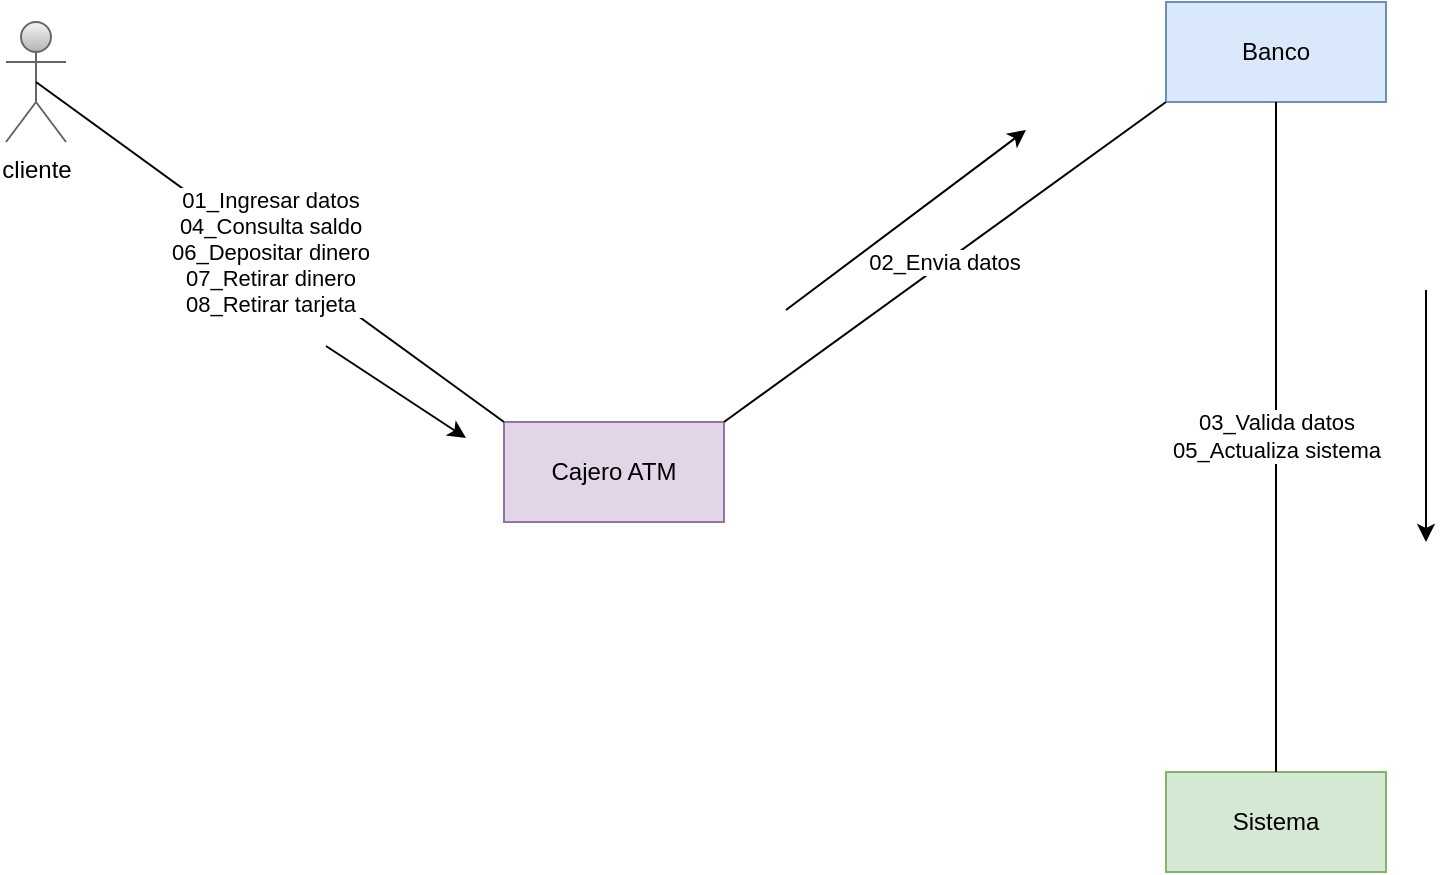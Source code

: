 <mxfile version="26.0.16">
  <diagram name="Página-1" id="1FrrM_wEHZCr4qCmEHY4">
    <mxGraphModel dx="1434" dy="780" grid="1" gridSize="10" guides="1" tooltips="1" connect="1" arrows="1" fold="1" page="1" pageScale="1" pageWidth="1169" pageHeight="827" math="0" shadow="0">
      <root>
        <mxCell id="0" />
        <mxCell id="1" parent="0" />
        <mxCell id="tNos8iO2AzoAuGsj3XkW-1" value="cliente" style="shape=umlActor;verticalLabelPosition=bottom;verticalAlign=top;html=1;fillColor=#f5f5f5;gradientColor=#b3b3b3;strokeColor=#666666;" vertex="1" parent="1">
          <mxGeometry x="240" y="206" width="30" height="60" as="geometry" />
        </mxCell>
        <mxCell id="tNos8iO2AzoAuGsj3XkW-2" value="Cajero ATM" style="html=1;whiteSpace=wrap;fillColor=#e1d5e7;strokeColor=#9673a6;" vertex="1" parent="1">
          <mxGeometry x="489" y="406" width="110" height="50" as="geometry" />
        </mxCell>
        <mxCell id="tNos8iO2AzoAuGsj3XkW-3" value="Sistema" style="html=1;whiteSpace=wrap;fillColor=#d5e8d4;strokeColor=#82b366;" vertex="1" parent="1">
          <mxGeometry x="820" y="581" width="110" height="50" as="geometry" />
        </mxCell>
        <mxCell id="tNos8iO2AzoAuGsj3XkW-4" value="Banco" style="html=1;whiteSpace=wrap;fillColor=#dae8fc;strokeColor=#6c8ebf;" vertex="1" parent="1">
          <mxGeometry x="820" y="196" width="110" height="50" as="geometry" />
        </mxCell>
        <mxCell id="tNos8iO2AzoAuGsj3XkW-6" value="01_Ingresar datos&lt;br&gt;04_Consulta saldo&lt;br&gt;06_Depositar dinero&lt;br&gt;07_Retirar dinero&lt;br&gt;08_Retirar tarjeta" style="endArrow=none;html=1;rounded=0;exitX=0;exitY=0;exitDx=0;exitDy=0;entryX=0.5;entryY=0.5;entryDx=0;entryDy=0;entryPerimeter=0;" edge="1" parent="1" source="tNos8iO2AzoAuGsj3XkW-2" target="tNos8iO2AzoAuGsj3XkW-1">
          <mxGeometry x="0.003" width="50" height="50" relative="1" as="geometry">
            <mxPoint x="470" y="276" as="sourcePoint" />
            <mxPoint x="520" y="226" as="targetPoint" />
            <mxPoint as="offset" />
          </mxGeometry>
        </mxCell>
        <mxCell id="tNos8iO2AzoAuGsj3XkW-8" value="02_Envia datos" style="endArrow=none;html=1;rounded=0;entryX=0;entryY=1;entryDx=0;entryDy=0;exitX=1;exitY=0;exitDx=0;exitDy=0;" edge="1" parent="1" source="tNos8iO2AzoAuGsj3XkW-2" target="tNos8iO2AzoAuGsj3XkW-4">
          <mxGeometry x="-0.003" width="50" height="50" relative="1" as="geometry">
            <mxPoint x="380" y="196" as="sourcePoint" />
            <mxPoint x="430" y="146" as="targetPoint" />
            <mxPoint as="offset" />
          </mxGeometry>
        </mxCell>
        <mxCell id="tNos8iO2AzoAuGsj3XkW-15" value="" style="endArrow=classic;html=1;rounded=0;" edge="1" parent="1">
          <mxGeometry width="50" height="50" relative="1" as="geometry">
            <mxPoint x="950" y="340" as="sourcePoint" />
            <mxPoint x="950" y="466" as="targetPoint" />
          </mxGeometry>
        </mxCell>
        <mxCell id="tNos8iO2AzoAuGsj3XkW-16" value="" style="endArrow=classic;html=1;rounded=0;" edge="1" parent="1">
          <mxGeometry width="50" height="50" relative="1" as="geometry">
            <mxPoint x="400" y="368" as="sourcePoint" />
            <mxPoint x="470" y="414" as="targetPoint" />
          </mxGeometry>
        </mxCell>
        <mxCell id="tNos8iO2AzoAuGsj3XkW-17" value="" style="endArrow=classic;html=1;rounded=0;" edge="1" parent="1">
          <mxGeometry width="50" height="50" relative="1" as="geometry">
            <mxPoint x="630" y="350" as="sourcePoint" />
            <mxPoint x="750" y="260" as="targetPoint" />
          </mxGeometry>
        </mxCell>
        <mxCell id="tNos8iO2AzoAuGsj3XkW-19" value="03_Valida datos&lt;br&gt;05_Actualiza sistema" style="endArrow=none;html=1;rounded=0;entryX=0.5;entryY=1;entryDx=0;entryDy=0;exitX=0.5;exitY=0;exitDx=0;exitDy=0;" edge="1" parent="1" source="tNos8iO2AzoAuGsj3XkW-3" target="tNos8iO2AzoAuGsj3XkW-4">
          <mxGeometry x="0.003" width="50" height="50" relative="1" as="geometry">
            <mxPoint x="760" y="456" as="sourcePoint" />
            <mxPoint x="810" y="406" as="targetPoint" />
            <mxPoint as="offset" />
          </mxGeometry>
        </mxCell>
      </root>
    </mxGraphModel>
  </diagram>
</mxfile>
